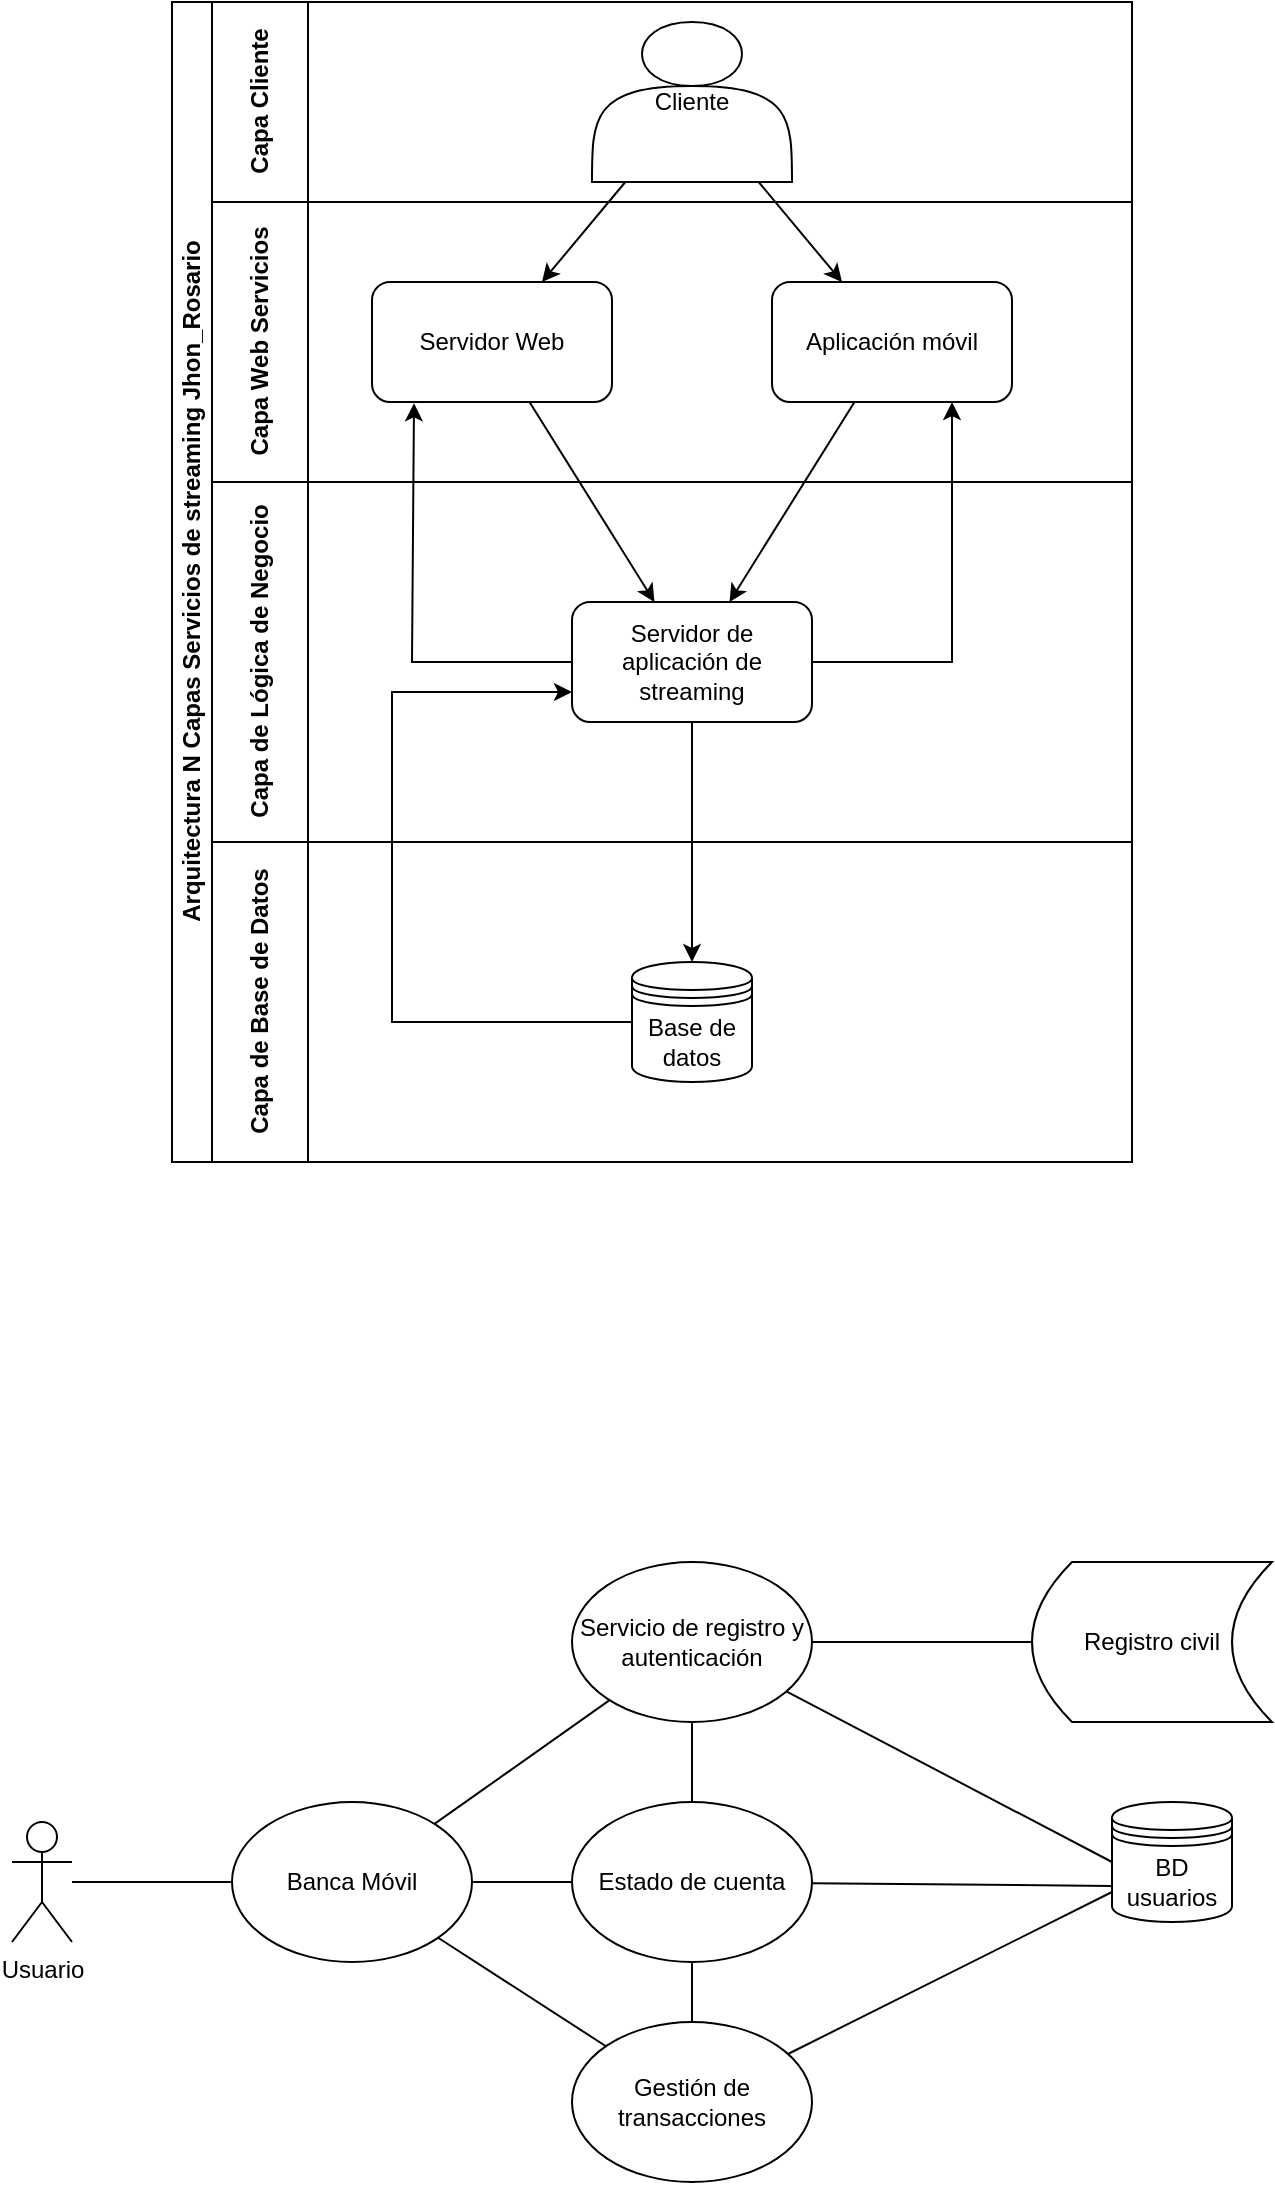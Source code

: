 <mxfile version="24.4.0" type="github">
  <diagram name="Página-1" id="ZgXGWhJ-TtPJYYjJbS_2">
    <mxGraphModel dx="1057" dy="1773" grid="1" gridSize="10" guides="1" tooltips="1" connect="1" arrows="1" fold="1" page="1" pageScale="1" pageWidth="827" pageHeight="1169" math="0" shadow="0">
      <root>
        <mxCell id="0" />
        <mxCell id="1" parent="0" />
        <mxCell id="zoO6AxWlEWRDvx0QU-os-5" value="Arquitectura N Capas Servicios de streaming Jhon_Rosario" style="swimlane;childLayout=stackLayout;resizeParent=1;resizeParentMax=0;horizontal=0;startSize=20;horizontalStack=0;html=1;" vertex="1" parent="1">
          <mxGeometry x="140" y="-390" width="480" height="580" as="geometry" />
        </mxCell>
        <mxCell id="zoO6AxWlEWRDvx0QU-os-6" value="Capa Cliente" style="swimlane;startSize=48;horizontal=0;html=1;" vertex="1" parent="zoO6AxWlEWRDvx0QU-os-5">
          <mxGeometry x="20" width="460" height="100" as="geometry" />
        </mxCell>
        <mxCell id="zoO6AxWlEWRDvx0QU-os-11" value="Cliente" style="shape=actor;whiteSpace=wrap;html=1;" vertex="1" parent="zoO6AxWlEWRDvx0QU-os-6">
          <mxGeometry x="190" y="10" width="100" height="80" as="geometry" />
        </mxCell>
        <mxCell id="zoO6AxWlEWRDvx0QU-os-7" value="Capa Web Servicios" style="swimlane;startSize=48;horizontal=0;html=1;" vertex="1" parent="zoO6AxWlEWRDvx0QU-os-5">
          <mxGeometry x="20" y="100" width="460" height="140" as="geometry" />
        </mxCell>
        <mxCell id="zoO6AxWlEWRDvx0QU-os-14" value="Servidor Web" style="rounded=1;whiteSpace=wrap;html=1;" vertex="1" parent="zoO6AxWlEWRDvx0QU-os-7">
          <mxGeometry x="80" y="40" width="120" height="60" as="geometry" />
        </mxCell>
        <mxCell id="zoO6AxWlEWRDvx0QU-os-15" value="Aplicación móvil" style="rounded=1;whiteSpace=wrap;html=1;" vertex="1" parent="zoO6AxWlEWRDvx0QU-os-7">
          <mxGeometry x="280" y="40" width="120" height="60" as="geometry" />
        </mxCell>
        <mxCell id="zoO6AxWlEWRDvx0QU-os-8" value="Capa de Lógica de Negocio" style="swimlane;startSize=48;horizontal=0;html=1;" vertex="1" parent="zoO6AxWlEWRDvx0QU-os-5">
          <mxGeometry x="20" y="240" width="460" height="180" as="geometry" />
        </mxCell>
        <mxCell id="zoO6AxWlEWRDvx0QU-os-13" value="Servidor de aplicac&lt;span style=&quot;background-color: initial;&quot;&gt;ión de streaming&lt;/span&gt;" style="rounded=1;whiteSpace=wrap;html=1;" vertex="1" parent="zoO6AxWlEWRDvx0QU-os-8">
          <mxGeometry x="180" y="60" width="120" height="60" as="geometry" />
        </mxCell>
        <mxCell id="zoO6AxWlEWRDvx0QU-os-10" value="&lt;p style=&quot;line-height: 140%;&quot;&gt;Capa de Base de Datos&lt;/p&gt;" style="swimlane;startSize=48;horizontal=0;html=1;" vertex="1" parent="zoO6AxWlEWRDvx0QU-os-5">
          <mxGeometry x="20" y="420" width="460" height="160" as="geometry" />
        </mxCell>
        <mxCell id="zoO6AxWlEWRDvx0QU-os-12" value="Base de datos" style="shape=datastore;whiteSpace=wrap;html=1;" vertex="1" parent="zoO6AxWlEWRDvx0QU-os-10">
          <mxGeometry x="210" y="60" width="60" height="60" as="geometry" />
        </mxCell>
        <mxCell id="zoO6AxWlEWRDvx0QU-os-16" value="" style="endArrow=classic;html=1;rounded=0;" edge="1" parent="zoO6AxWlEWRDvx0QU-os-5" source="zoO6AxWlEWRDvx0QU-os-11" target="zoO6AxWlEWRDvx0QU-os-14">
          <mxGeometry width="50" height="50" relative="1" as="geometry">
            <mxPoint x="220" y="220" as="sourcePoint" />
            <mxPoint x="270" y="170" as="targetPoint" />
          </mxGeometry>
        </mxCell>
        <mxCell id="zoO6AxWlEWRDvx0QU-os-17" value="" style="endArrow=classic;html=1;rounded=0;" edge="1" parent="zoO6AxWlEWRDvx0QU-os-5" source="zoO6AxWlEWRDvx0QU-os-11" target="zoO6AxWlEWRDvx0QU-os-15">
          <mxGeometry width="50" height="50" relative="1" as="geometry">
            <mxPoint x="220" y="220" as="sourcePoint" />
            <mxPoint x="270" y="170" as="targetPoint" />
          </mxGeometry>
        </mxCell>
        <mxCell id="zoO6AxWlEWRDvx0QU-os-18" value="" style="endArrow=classic;html=1;rounded=0;" edge="1" parent="zoO6AxWlEWRDvx0QU-os-5" source="zoO6AxWlEWRDvx0QU-os-14" target="zoO6AxWlEWRDvx0QU-os-13">
          <mxGeometry width="50" height="50" relative="1" as="geometry">
            <mxPoint x="220" y="320" as="sourcePoint" />
            <mxPoint x="270" y="270" as="targetPoint" />
          </mxGeometry>
        </mxCell>
        <mxCell id="zoO6AxWlEWRDvx0QU-os-20" value="" style="endArrow=classic;html=1;rounded=0;" edge="1" parent="zoO6AxWlEWRDvx0QU-os-5" source="zoO6AxWlEWRDvx0QU-os-15" target="zoO6AxWlEWRDvx0QU-os-13">
          <mxGeometry width="50" height="50" relative="1" as="geometry">
            <mxPoint x="220" y="320" as="sourcePoint" />
            <mxPoint x="270" y="270" as="targetPoint" />
          </mxGeometry>
        </mxCell>
        <mxCell id="zoO6AxWlEWRDvx0QU-os-21" value="" style="endArrow=classic;html=1;rounded=0;entryX=0.5;entryY=0;entryDx=0;entryDy=0;" edge="1" parent="zoO6AxWlEWRDvx0QU-os-5" source="zoO6AxWlEWRDvx0QU-os-13" target="zoO6AxWlEWRDvx0QU-os-12">
          <mxGeometry width="50" height="50" relative="1" as="geometry">
            <mxPoint x="220" y="420" as="sourcePoint" />
            <mxPoint x="270" y="370" as="targetPoint" />
          </mxGeometry>
        </mxCell>
        <mxCell id="zoO6AxWlEWRDvx0QU-os-23" value="" style="endArrow=classic;html=1;rounded=0;entryX=0;entryY=0.75;entryDx=0;entryDy=0;" edge="1" parent="zoO6AxWlEWRDvx0QU-os-5" source="zoO6AxWlEWRDvx0QU-os-12" target="zoO6AxWlEWRDvx0QU-os-13">
          <mxGeometry width="50" height="50" relative="1" as="geometry">
            <mxPoint x="220" y="420" as="sourcePoint" />
            <mxPoint x="270" y="370" as="targetPoint" />
            <Array as="points">
              <mxPoint x="110" y="510" />
              <mxPoint x="110" y="345" />
            </Array>
          </mxGeometry>
        </mxCell>
        <mxCell id="zoO6AxWlEWRDvx0QU-os-24" value="" style="endArrow=classic;html=1;rounded=0;entryX=0.75;entryY=1;entryDx=0;entryDy=0;" edge="1" parent="zoO6AxWlEWRDvx0QU-os-5" source="zoO6AxWlEWRDvx0QU-os-13" target="zoO6AxWlEWRDvx0QU-os-15">
          <mxGeometry width="50" height="50" relative="1" as="geometry">
            <mxPoint x="220" y="320" as="sourcePoint" />
            <mxPoint x="270" y="270" as="targetPoint" />
            <Array as="points">
              <mxPoint x="390" y="330" />
            </Array>
          </mxGeometry>
        </mxCell>
        <mxCell id="zoO6AxWlEWRDvx0QU-os-25" value="" style="endArrow=classic;html=1;rounded=0;entryX=0.175;entryY=1.011;entryDx=0;entryDy=0;entryPerimeter=0;" edge="1" parent="zoO6AxWlEWRDvx0QU-os-5" source="zoO6AxWlEWRDvx0QU-os-13" target="zoO6AxWlEWRDvx0QU-os-14">
          <mxGeometry width="50" height="50" relative="1" as="geometry">
            <mxPoint x="220" y="320" as="sourcePoint" />
            <mxPoint x="270" y="270" as="targetPoint" />
            <Array as="points">
              <mxPoint x="120" y="330" />
            </Array>
          </mxGeometry>
        </mxCell>
        <mxCell id="zoO6AxWlEWRDvx0QU-os-26" value="Usuario" style="shape=umlActor;verticalLabelPosition=bottom;verticalAlign=top;html=1;outlineConnect=0;" vertex="1" parent="1">
          <mxGeometry x="60" y="520" width="30" height="60" as="geometry" />
        </mxCell>
        <mxCell id="zoO6AxWlEWRDvx0QU-os-27" value="Banca Móvil" style="ellipse;whiteSpace=wrap;html=1;" vertex="1" parent="1">
          <mxGeometry x="170" y="510" width="120" height="80" as="geometry" />
        </mxCell>
        <mxCell id="zoO6AxWlEWRDvx0QU-os-28" value="Servicio de registro y autenticación" style="ellipse;whiteSpace=wrap;html=1;" vertex="1" parent="1">
          <mxGeometry x="340" y="390" width="120" height="80" as="geometry" />
        </mxCell>
        <mxCell id="zoO6AxWlEWRDvx0QU-os-29" value="Registro civil" style="shape=dataStorage;whiteSpace=wrap;html=1;fixedSize=1;" vertex="1" parent="1">
          <mxGeometry x="570" y="390" width="120" height="80" as="geometry" />
        </mxCell>
        <mxCell id="zoO6AxWlEWRDvx0QU-os-30" value="BD usuarios" style="shape=datastore;whiteSpace=wrap;html=1;" vertex="1" parent="1">
          <mxGeometry x="610" y="510" width="60" height="60" as="geometry" />
        </mxCell>
        <mxCell id="zoO6AxWlEWRDvx0QU-os-31" value="Estado de cuenta" style="ellipse;whiteSpace=wrap;html=1;" vertex="1" parent="1">
          <mxGeometry x="340" y="510" width="120" height="80" as="geometry" />
        </mxCell>
        <mxCell id="zoO6AxWlEWRDvx0QU-os-32" value="Gestión de transacciones" style="ellipse;whiteSpace=wrap;html=1;" vertex="1" parent="1">
          <mxGeometry x="340" y="620" width="120" height="80" as="geometry" />
        </mxCell>
        <mxCell id="zoO6AxWlEWRDvx0QU-os-33" value="" style="endArrow=none;html=1;rounded=0;" edge="1" parent="1" source="zoO6AxWlEWRDvx0QU-os-26" target="zoO6AxWlEWRDvx0QU-os-27">
          <mxGeometry width="50" height="50" relative="1" as="geometry">
            <mxPoint x="370" y="620" as="sourcePoint" />
            <mxPoint x="420" y="570" as="targetPoint" />
          </mxGeometry>
        </mxCell>
        <mxCell id="zoO6AxWlEWRDvx0QU-os-34" value="" style="endArrow=none;html=1;rounded=0;exitX=1;exitY=0.5;exitDx=0;exitDy=0;" edge="1" parent="1" source="zoO6AxWlEWRDvx0QU-os-27" target="zoO6AxWlEWRDvx0QU-os-31">
          <mxGeometry width="50" height="50" relative="1" as="geometry">
            <mxPoint x="370" y="620" as="sourcePoint" />
            <mxPoint x="420" y="570" as="targetPoint" />
          </mxGeometry>
        </mxCell>
        <mxCell id="zoO6AxWlEWRDvx0QU-os-35" value="" style="endArrow=none;html=1;rounded=0;" edge="1" parent="1" source="zoO6AxWlEWRDvx0QU-os-27" target="zoO6AxWlEWRDvx0QU-os-28">
          <mxGeometry width="50" height="50" relative="1" as="geometry">
            <mxPoint x="370" y="620" as="sourcePoint" />
            <mxPoint x="420" y="570" as="targetPoint" />
          </mxGeometry>
        </mxCell>
        <mxCell id="zoO6AxWlEWRDvx0QU-os-36" value="" style="endArrow=none;html=1;rounded=0;" edge="1" parent="1" source="zoO6AxWlEWRDvx0QU-os-32" target="zoO6AxWlEWRDvx0QU-os-27">
          <mxGeometry width="50" height="50" relative="1" as="geometry">
            <mxPoint x="370" y="620" as="sourcePoint" />
            <mxPoint x="420" y="570" as="targetPoint" />
          </mxGeometry>
        </mxCell>
        <mxCell id="zoO6AxWlEWRDvx0QU-os-37" value="" style="endArrow=none;html=1;rounded=0;" edge="1" parent="1" source="zoO6AxWlEWRDvx0QU-os-31" target="zoO6AxWlEWRDvx0QU-os-28">
          <mxGeometry width="50" height="50" relative="1" as="geometry">
            <mxPoint x="370" y="620" as="sourcePoint" />
            <mxPoint x="420" y="570" as="targetPoint" />
          </mxGeometry>
        </mxCell>
        <mxCell id="zoO6AxWlEWRDvx0QU-os-38" value="" style="endArrow=none;html=1;rounded=0;" edge="1" parent="1" source="zoO6AxWlEWRDvx0QU-os-32" target="zoO6AxWlEWRDvx0QU-os-31">
          <mxGeometry width="50" height="50" relative="1" as="geometry">
            <mxPoint x="370" y="620" as="sourcePoint" />
            <mxPoint x="420" y="570" as="targetPoint" />
          </mxGeometry>
        </mxCell>
        <mxCell id="zoO6AxWlEWRDvx0QU-os-39" value="" style="endArrow=none;html=1;rounded=0;" edge="1" parent="1" source="zoO6AxWlEWRDvx0QU-os-28" target="zoO6AxWlEWRDvx0QU-os-29">
          <mxGeometry width="50" height="50" relative="1" as="geometry">
            <mxPoint x="370" y="620" as="sourcePoint" />
            <mxPoint x="420" y="570" as="targetPoint" />
          </mxGeometry>
        </mxCell>
        <mxCell id="zoO6AxWlEWRDvx0QU-os-40" value="" style="endArrow=none;html=1;rounded=0;entryX=0;entryY=0.5;entryDx=0;entryDy=0;" edge="1" parent="1" source="zoO6AxWlEWRDvx0QU-os-28" target="zoO6AxWlEWRDvx0QU-os-30">
          <mxGeometry width="50" height="50" relative="1" as="geometry">
            <mxPoint x="370" y="620" as="sourcePoint" />
            <mxPoint x="420" y="570" as="targetPoint" />
          </mxGeometry>
        </mxCell>
        <mxCell id="zoO6AxWlEWRDvx0QU-os-41" value="" style="endArrow=none;html=1;rounded=0;entryX=0;entryY=0.7;entryDx=0;entryDy=0;" edge="1" parent="1" source="zoO6AxWlEWRDvx0QU-os-31" target="zoO6AxWlEWRDvx0QU-os-30">
          <mxGeometry width="50" height="50" relative="1" as="geometry">
            <mxPoint x="370" y="620" as="sourcePoint" />
            <mxPoint x="420" y="570" as="targetPoint" />
          </mxGeometry>
        </mxCell>
        <mxCell id="zoO6AxWlEWRDvx0QU-os-42" value="" style="endArrow=none;html=1;rounded=0;" edge="1" parent="1" source="zoO6AxWlEWRDvx0QU-os-32" target="zoO6AxWlEWRDvx0QU-os-30">
          <mxGeometry width="50" height="50" relative="1" as="geometry">
            <mxPoint x="370" y="620" as="sourcePoint" />
            <mxPoint x="420" y="570" as="targetPoint" />
          </mxGeometry>
        </mxCell>
      </root>
    </mxGraphModel>
  </diagram>
</mxfile>
